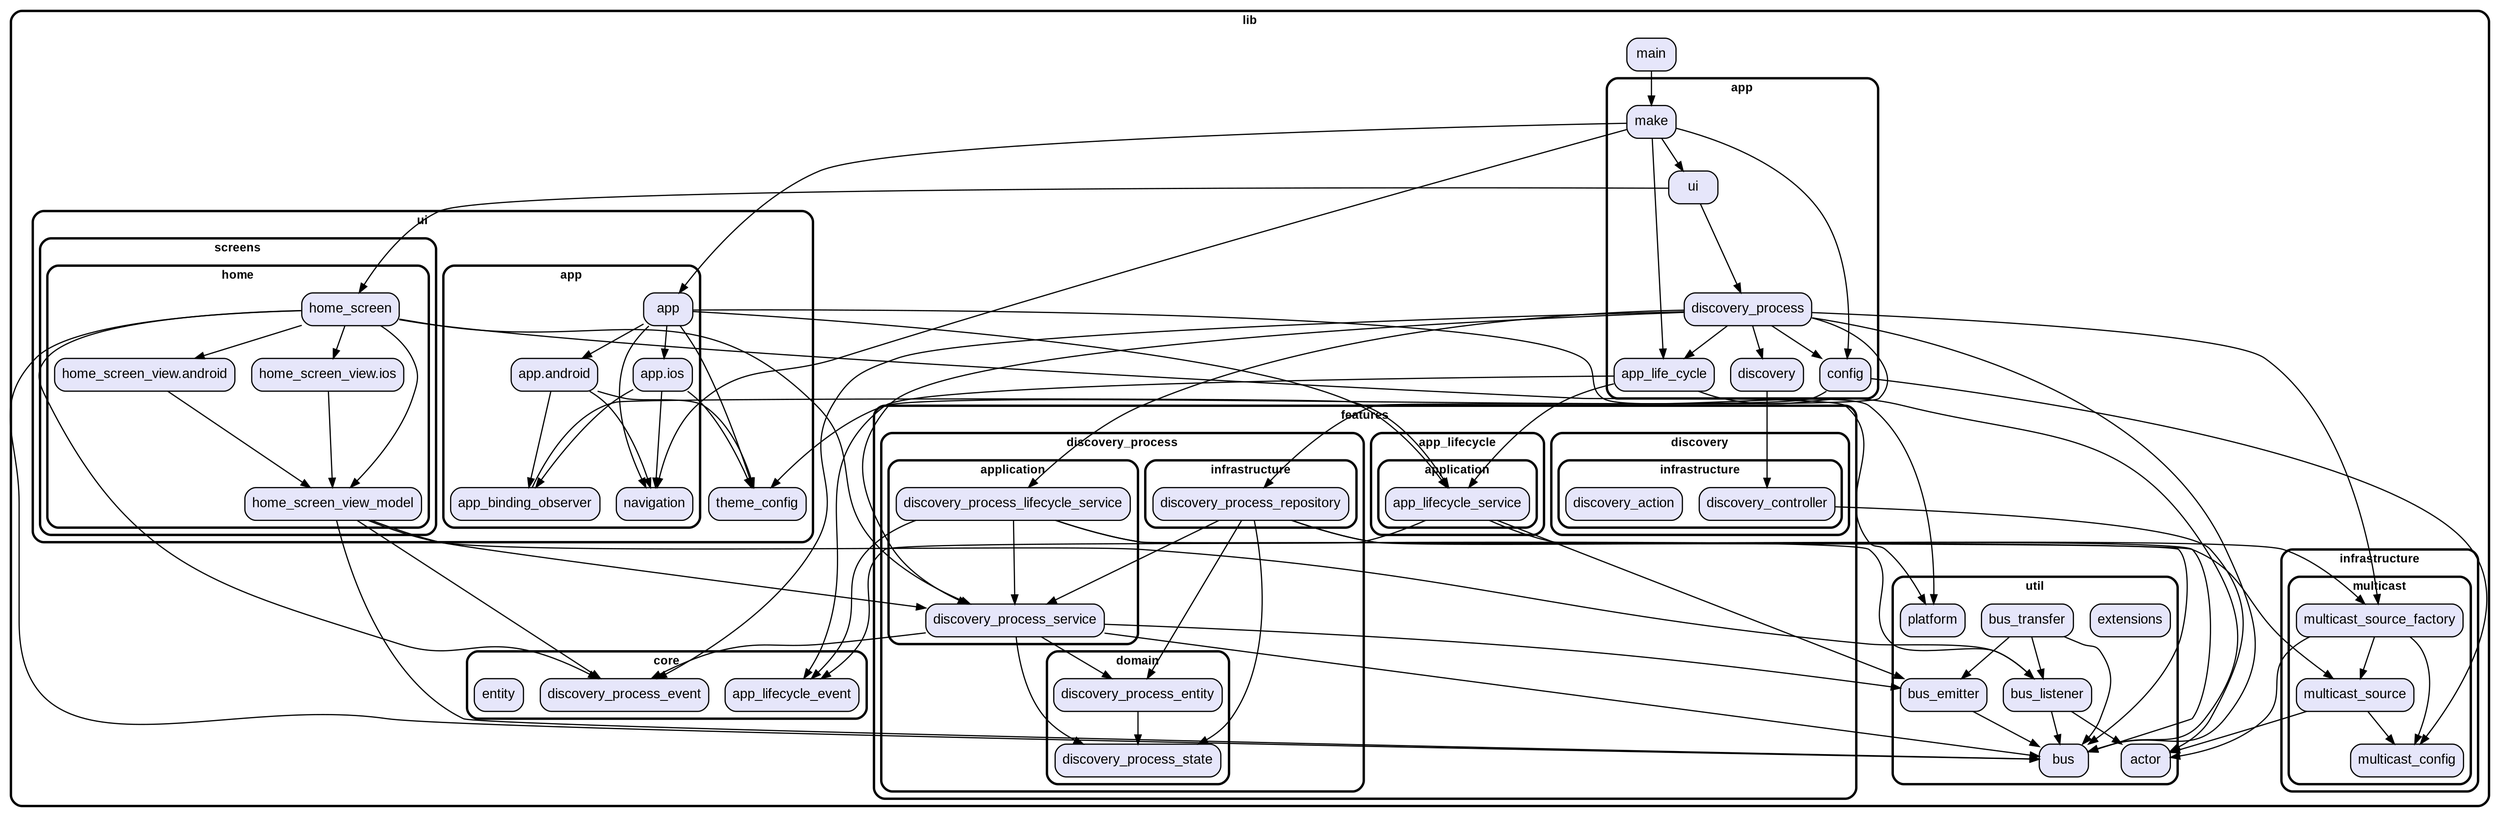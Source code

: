 digraph "" {
  graph [style=rounded fontname="Arial Black" fontsize=13 penwidth=2.6];
  node [shape=rect style="filled,rounded" fontname=Arial fontsize=15 fillcolor=Lavender penwidth=1.3];
  edge [penwidth=1.3];
  "/ui/app/app.android.dart" [label="app.android"];
  "/ui/app/app_binding_observer.dart" [label="app_binding_observer"];
  "/ui/app/app.ios.dart" [label="app.ios"];
  "/ui/app/navigation.dart" [label="navigation"];
  "/ui/app/app.dart" [label="app"];
  "/ui/screens/home/home_screen_view.android.dart" [label="home_screen_view.android"];
  "/ui/screens/home/home_screen_view.ios.dart" [label="home_screen_view.ios"];
  "/ui/screens/home/home_screen_view_model.dart" [label="home_screen_view_model"];
  "/ui/screens/home/home_screen.dart" [label="home_screen"];
  "/ui/theme_config.dart" [label="theme_config"];
  "/core/discovery_process_event.dart" [label="discovery_process_event"];
  "/core/app_lifecycle_event.dart" [label="app_lifecycle_event"];
  "/core/entity.dart" [label="entity"];
  "/app/discovery_process.dart" [label="discovery_process"];
  "/app/ui.dart" [label="ui"];
  "/app/config.dart" [label="config"];
  "/app/app_life_cycle.dart" [label="app_life_cycle"];
  "/app/discovery.dart" [label="discovery"];
  "/app/make.dart" [label="make"];
  "/util/extensions.dart" [label="extensions"];
  "/util/bus_transfer.dart" [label="bus_transfer"];
  "/util/actor.dart" [label="actor"];
  "/util/bus_emitter.dart" [label="bus_emitter"];
  "/util/platform.dart" [label="platform"];
  "/util/bus.dart" [label="bus"];
  "/util/bus_listener.dart" [label="bus_listener"];
  "/features/discovery_process/application/discovery_process_lifecycle_service.dart" [label="discovery_process_lifecycle_service"];
  "/features/discovery_process/application/discovery_process_service.dart" [label="discovery_process_service"];
  "/features/discovery_process/infrastructure/discovery_process_repository.dart" [label="discovery_process_repository"];
  "/features/discovery_process/domain/discovery_process_state.dart" [label="discovery_process_state"];
  "/features/discovery_process/domain/discovery_process_entity.dart" [label="discovery_process_entity"];
  "/features/discovery/infrastructure/discovery_controller.dart" [label="discovery_controller"];
  "/features/discovery/infrastructure/discovery_action.dart" [label="discovery_action"];
  "/features/app_lifecycle/application/app_lifecycle_service.dart" [label="app_lifecycle_service"];
  "/main.dart" [label="main"];
  "/infrastructure/multicast/multicast_source_factory.dart" [label="multicast_source_factory"];
  "/infrastructure/multicast/multicast_source.dart" [label="multicast_source"];
  "/infrastructure/multicast/multicast_config.dart" [label="multicast_config"];
  subgraph "cluster~" {
    label="lib";
    "/main.dart";
    subgraph "cluster~/ui" {
      label="ui";
      "/ui/theme_config.dart";
      subgraph "cluster~/ui/app" {
        label="app";
        "/ui/app/app.android.dart";
        "/ui/app/app_binding_observer.dart";
        "/ui/app/app.ios.dart";
        "/ui/app/navigation.dart";
        "/ui/app/app.dart";
      }
      subgraph "cluster~/ui/screens" {
        label="screens";
        subgraph "cluster~/ui/screens/home" {
          label="home";
          "/ui/screens/home/home_screen_view.android.dart";
          "/ui/screens/home/home_screen_view.ios.dart";
          "/ui/screens/home/home_screen_view_model.dart";
          "/ui/screens/home/home_screen.dart";
        }
      }
    }
    subgraph "cluster~/core" {
      label="core";
      "/core/discovery_process_event.dart";
      "/core/app_lifecycle_event.dart";
      "/core/entity.dart";
    }
    subgraph "cluster~/app" {
      label="app";
      "/app/discovery_process.dart";
      "/app/ui.dart";
      "/app/config.dart";
      "/app/app_life_cycle.dart";
      "/app/discovery.dart";
      "/app/make.dart";
    }
    subgraph "cluster~/util" {
      label="util";
      "/util/extensions.dart";
      "/util/bus_transfer.dart";
      "/util/actor.dart";
      "/util/bus_emitter.dart";
      "/util/platform.dart";
      "/util/bus.dart";
      "/util/bus_listener.dart";
    }
    subgraph "cluster~/features" {
      label="features";
      subgraph "cluster~/features/discovery_process" {
        label="discovery_process";
        subgraph "cluster~/features/discovery_process/application" {
          label="application";
          "/features/discovery_process/application/discovery_process_lifecycle_service.dart";
          "/features/discovery_process/application/discovery_process_service.dart";
        }
        subgraph "cluster~/features/discovery_process/infrastructure" {
          label="infrastructure";
          "/features/discovery_process/infrastructure/discovery_process_repository.dart";
        }
        subgraph "cluster~/features/discovery_process/domain" {
          label="domain";
          "/features/discovery_process/domain/discovery_process_state.dart";
          "/features/discovery_process/domain/discovery_process_entity.dart";
        }
      }
      subgraph "cluster~/features/discovery" {
        label="discovery";
        subgraph "cluster~/features/discovery/infrastructure" {
          label="infrastructure";
          "/features/discovery/infrastructure/discovery_controller.dart";
          "/features/discovery/infrastructure/discovery_action.dart";
        }
      }
      subgraph "cluster~/features/app_lifecycle" {
        label="app_lifecycle";
        subgraph "cluster~/features/app_lifecycle/application" {
          label="application";
          "/features/app_lifecycle/application/app_lifecycle_service.dart";
        }
      }
    }
    subgraph "cluster~/infrastructure" {
      label="infrastructure";
      subgraph "cluster~/infrastructure/multicast" {
        label="multicast";
        "/infrastructure/multicast/multicast_source_factory.dart";
        "/infrastructure/multicast/multicast_source.dart";
        "/infrastructure/multicast/multicast_config.dart";
      }
    }
  }
  "/ui/app/app.android.dart" -> "/ui/app/app_binding_observer.dart";
  "/ui/app/app.android.dart" -> "/ui/app/navigation.dart";
  "/ui/app/app.android.dart" -> "/ui/theme_config.dart";
  "/ui/app/app_binding_observer.dart" -> "/features/app_lifecycle/application/app_lifecycle_service.dart";
  "/ui/app/app.ios.dart" -> "/ui/app/app_binding_observer.dart";
  "/ui/app/app.ios.dart" -> "/ui/app/navigation.dart";
  "/ui/app/app.ios.dart" -> "/ui/theme_config.dart";
  "/ui/app/app.dart" -> "/features/app_lifecycle/application/app_lifecycle_service.dart";
  "/ui/app/app.dart" -> "/ui/app/app.android.dart";
  "/ui/app/app.dart" -> "/ui/app/app.ios.dart";
  "/ui/app/app.dart" -> "/ui/app/navigation.dart";
  "/ui/app/app.dart" -> "/ui/theme_config.dart";
  "/ui/app/app.dart" -> "/util/platform.dart";
  "/ui/screens/home/home_screen_view.android.dart" -> "/ui/screens/home/home_screen_view_model.dart";
  "/ui/screens/home/home_screen_view.ios.dart" -> "/ui/screens/home/home_screen_view_model.dart";
  "/ui/screens/home/home_screen_view_model.dart" -> "/core/discovery_process_event.dart";
  "/ui/screens/home/home_screen_view_model.dart" -> "/features/discovery_process/application/discovery_process_service.dart";
  "/ui/screens/home/home_screen_view_model.dart" -> "/util/bus.dart";
  "/ui/screens/home/home_screen_view_model.dart" -> "/util/bus_listener.dart";
  "/ui/screens/home/home_screen.dart" -> "/features/discovery_process/application/discovery_process_service.dart";
  "/ui/screens/home/home_screen.dart" -> "/core/discovery_process_event.dart";
  "/ui/screens/home/home_screen.dart" -> "/ui/screens/home/home_screen_view.android.dart";
  "/ui/screens/home/home_screen.dart" -> "/ui/screens/home/home_screen_view.ios.dart";
  "/ui/screens/home/home_screen.dart" -> "/ui/screens/home/home_screen_view_model.dart";
  "/ui/screens/home/home_screen.dart" -> "/util/bus.dart";
  "/ui/screens/home/home_screen.dart" -> "/util/platform.dart";
  "/app/discovery_process.dart" -> "/app/app_life_cycle.dart";
  "/app/discovery_process.dart" -> "/app/config.dart";
  "/app/discovery_process.dart" -> "/app/discovery.dart";
  "/app/discovery_process.dart" -> "/core/discovery_process_event.dart";
  "/app/discovery_process.dart" -> "/features/discovery_process/application/discovery_process_lifecycle_service.dart";
  "/app/discovery_process.dart" -> "/features/discovery_process/application/discovery_process_service.dart";
  "/app/discovery_process.dart" -> "/features/discovery_process/infrastructure/discovery_process_repository.dart";
  "/app/discovery_process.dart" -> "/infrastructure/multicast/multicast_source_factory.dart";
  "/app/discovery_process.dart" -> "/util/bus.dart";
  "/app/ui.dart" -> "/app/discovery_process.dart";
  "/app/ui.dart" -> "/ui/screens/home/home_screen.dart";
  "/app/config.dart" -> "/infrastructure/multicast/multicast_config.dart";
  "/app/config.dart" -> "/ui/theme_config.dart";
  "/app/app_life_cycle.dart" -> "/features/app_lifecycle/application/app_lifecycle_service.dart";
  "/app/app_life_cycle.dart" -> "/core/app_lifecycle_event.dart";
  "/app/app_life_cycle.dart" -> "/util/bus.dart";
  "/app/discovery.dart" -> "/features/discovery/infrastructure/discovery_controller.dart";
  "/app/make.dart" -> "/app/app_life_cycle.dart";
  "/app/make.dart" -> "/app/config.dart";
  "/app/make.dart" -> "/app/ui.dart";
  "/app/make.dart" -> "/ui/app/app.dart";
  "/app/make.dart" -> "/ui/app/navigation.dart";
  "/util/bus_transfer.dart" -> "/util/bus.dart";
  "/util/bus_transfer.dart" -> "/util/bus_emitter.dart";
  "/util/bus_transfer.dart" -> "/util/bus_listener.dart";
  "/util/bus_emitter.dart" -> "/util/bus.dart";
  "/util/bus_listener.dart" -> "/util/actor.dart";
  "/util/bus_listener.dart" -> "/util/bus.dart";
  "/features/discovery_process/application/discovery_process_lifecycle_service.dart" -> "/core/app_lifecycle_event.dart";
  "/features/discovery_process/application/discovery_process_lifecycle_service.dart" -> "/features/discovery_process/application/discovery_process_service.dart";
  "/features/discovery_process/application/discovery_process_lifecycle_service.dart" -> "/util/bus.dart";
  "/features/discovery_process/application/discovery_process_lifecycle_service.dart" -> "/util/bus_listener.dart";
  "/features/discovery_process/application/discovery_process_service.dart" -> "/core/discovery_process_event.dart";
  "/features/discovery_process/application/discovery_process_service.dart" -> "/features/discovery_process/domain/discovery_process_entity.dart";
  "/features/discovery_process/application/discovery_process_service.dart" -> "/features/discovery_process/domain/discovery_process_state.dart";
  "/features/discovery_process/application/discovery_process_service.dart" -> "/util/bus.dart";
  "/features/discovery_process/application/discovery_process_service.dart" -> "/util/bus_emitter.dart";
  "/features/discovery_process/infrastructure/discovery_process_repository.dart" -> "/features/discovery_process/application/discovery_process_service.dart";
  "/features/discovery_process/infrastructure/discovery_process_repository.dart" -> "/features/discovery_process/domain/discovery_process_entity.dart";
  "/features/discovery_process/infrastructure/discovery_process_repository.dart" -> "/features/discovery_process/domain/discovery_process_state.dart";
  "/features/discovery_process/infrastructure/discovery_process_repository.dart" -> "/infrastructure/multicast/multicast_source.dart";
  "/features/discovery_process/infrastructure/discovery_process_repository.dart" -> "/infrastructure/multicast/multicast_source_factory.dart";
  "/features/discovery_process/domain/discovery_process_entity.dart" -> "/features/discovery_process/domain/discovery_process_state.dart";
  "/features/discovery/infrastructure/discovery_controller.dart" -> "/util/actor.dart";
  "/features/app_lifecycle/application/app_lifecycle_service.dart" -> "/core/app_lifecycle_event.dart";
  "/features/app_lifecycle/application/app_lifecycle_service.dart" -> "/util/bus.dart";
  "/features/app_lifecycle/application/app_lifecycle_service.dart" -> "/util/bus_emitter.dart";
  "/main.dart" -> "/app/make.dart";
  "/infrastructure/multicast/multicast_source_factory.dart" -> "/infrastructure/multicast/multicast_config.dart";
  "/infrastructure/multicast/multicast_source_factory.dart" -> "/infrastructure/multicast/multicast_source.dart";
  "/infrastructure/multicast/multicast_source_factory.dart" -> "/util/actor.dart";
  "/infrastructure/multicast/multicast_source.dart" -> "/infrastructure/multicast/multicast_config.dart";
  "/infrastructure/multicast/multicast_source.dart" -> "/util/actor.dart";
}
